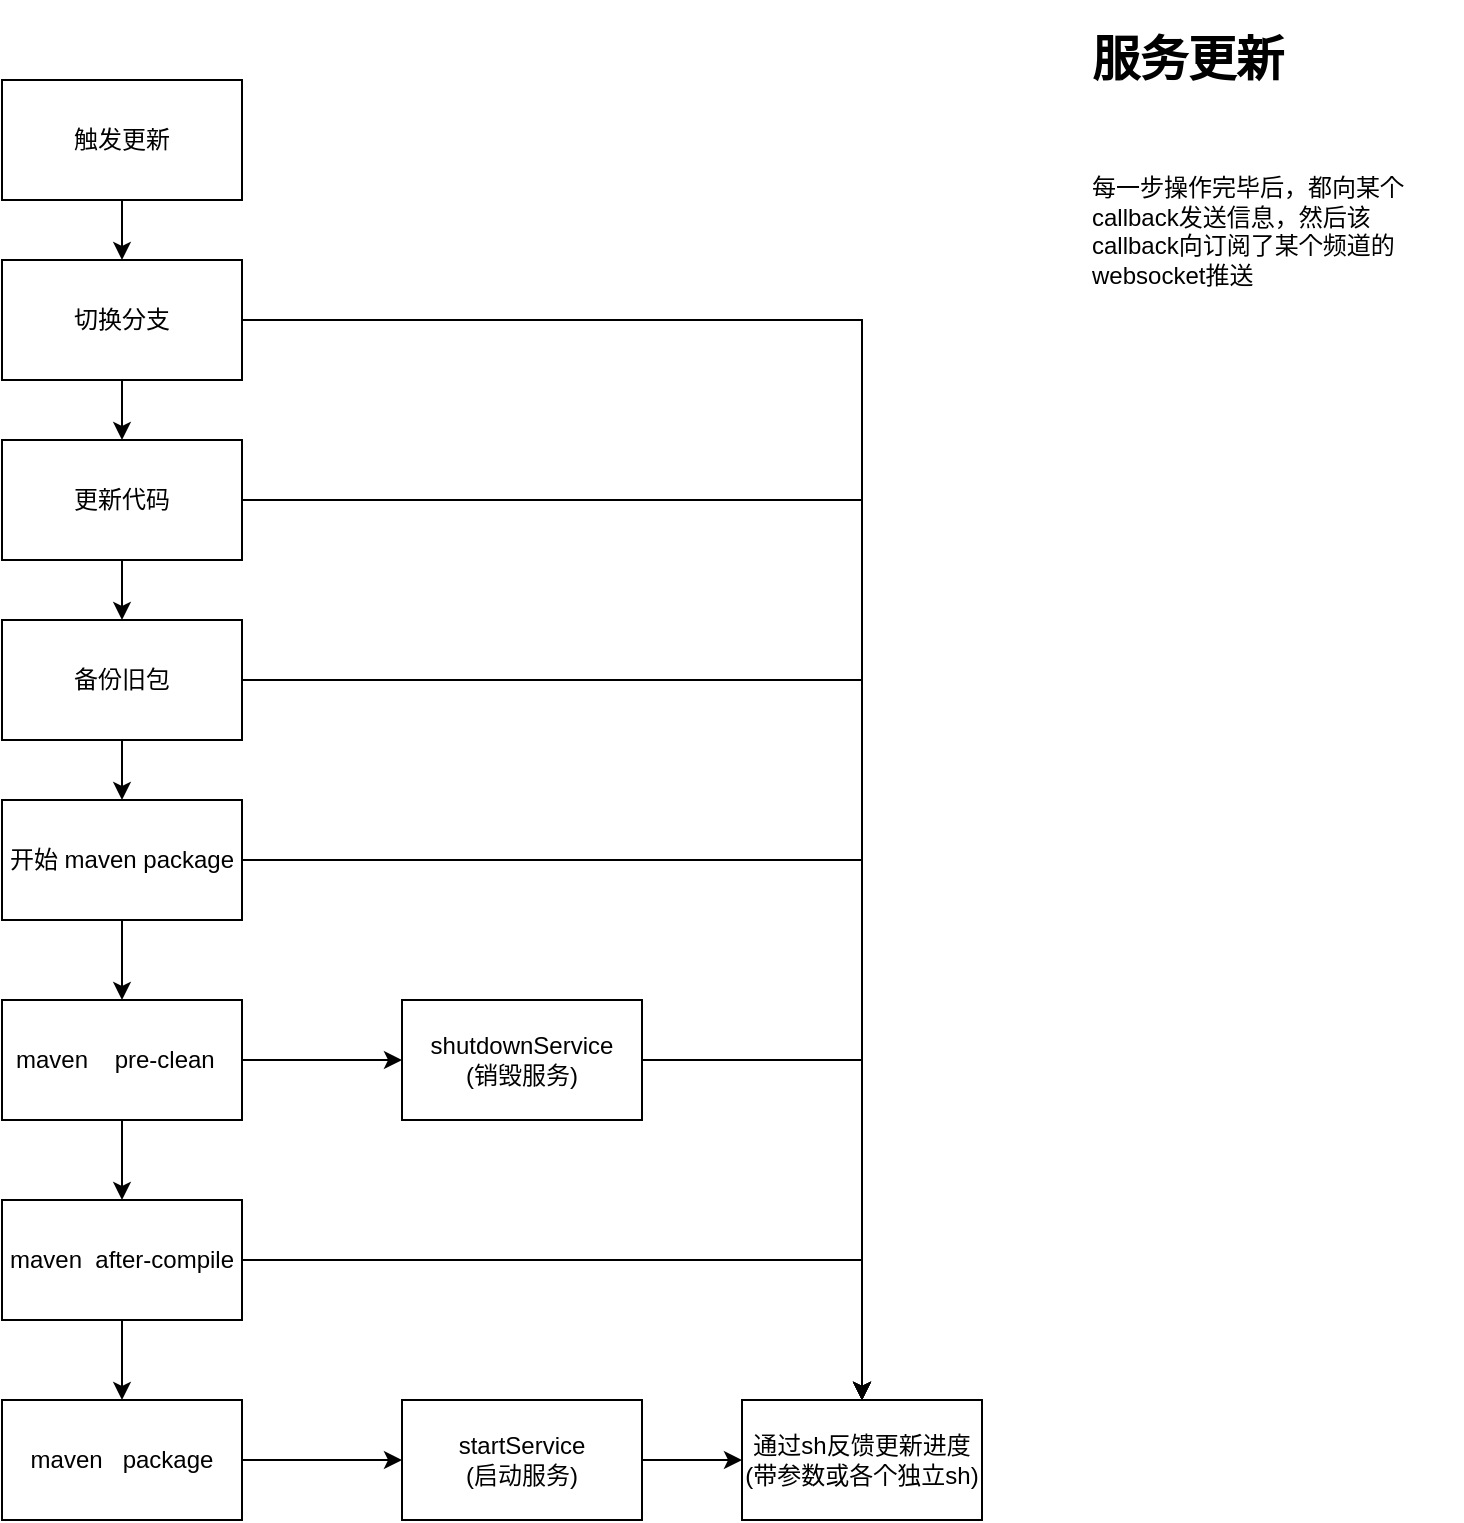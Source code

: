 <mxfile version="15.0.3" type="github">
  <diagram id="eo_GGgahoDLmR3U6zA01" name="第 1 页">
    <mxGraphModel dx="1422" dy="785" grid="1" gridSize="10" guides="1" tooltips="1" connect="1" arrows="1" fold="1" page="1" pageScale="1" pageWidth="827" pageHeight="1169" math="0" shadow="0">
      <root>
        <mxCell id="0" />
        <mxCell id="1" parent="0" />
        <mxCell id="VzYPXY8kiI31uvgJ_dXs-4" value="" style="edgeStyle=orthogonalEdgeStyle;rounded=0;orthogonalLoop=1;jettySize=auto;html=1;" edge="1" parent="1" source="VzYPXY8kiI31uvgJ_dXs-1" target="VzYPXY8kiI31uvgJ_dXs-3">
          <mxGeometry relative="1" as="geometry" />
        </mxCell>
        <mxCell id="VzYPXY8kiI31uvgJ_dXs-1" value="触发更新" style="rounded=0;whiteSpace=wrap;html=1;" vertex="1" parent="1">
          <mxGeometry x="80" y="50" width="120" height="60" as="geometry" />
        </mxCell>
        <mxCell id="VzYPXY8kiI31uvgJ_dXs-2" value="&lt;h1&gt;服务更新&lt;/h1&gt;&lt;div&gt;&lt;br&gt;&lt;/div&gt;&lt;p&gt;每一步操作完毕后，都向某个callback发送信息，然后该callback向订阅了某个频道的websocket推送&lt;/p&gt;&lt;p&gt;&lt;br&gt;&lt;/p&gt;" style="text;html=1;strokeColor=none;fillColor=none;spacing=5;spacingTop=-20;whiteSpace=wrap;overflow=hidden;rounded=0;" vertex="1" parent="1">
          <mxGeometry x="620" y="20" width="190" height="140" as="geometry" />
        </mxCell>
        <mxCell id="VzYPXY8kiI31uvgJ_dXs-6" value="" style="edgeStyle=orthogonalEdgeStyle;rounded=0;orthogonalLoop=1;jettySize=auto;html=1;" edge="1" parent="1" source="VzYPXY8kiI31uvgJ_dXs-3" target="VzYPXY8kiI31uvgJ_dXs-5">
          <mxGeometry relative="1" as="geometry" />
        </mxCell>
        <mxCell id="VzYPXY8kiI31uvgJ_dXs-23" style="edgeStyle=orthogonalEdgeStyle;rounded=0;orthogonalLoop=1;jettySize=auto;html=1;entryX=0.5;entryY=0;entryDx=0;entryDy=0;" edge="1" parent="1" source="VzYPXY8kiI31uvgJ_dXs-3" target="VzYPXY8kiI31uvgJ_dXs-21">
          <mxGeometry relative="1" as="geometry" />
        </mxCell>
        <mxCell id="VzYPXY8kiI31uvgJ_dXs-3" value="切换分支" style="rounded=0;whiteSpace=wrap;html=1;" vertex="1" parent="1">
          <mxGeometry x="80" y="140" width="120" height="60" as="geometry" />
        </mxCell>
        <mxCell id="VzYPXY8kiI31uvgJ_dXs-8" value="" style="edgeStyle=orthogonalEdgeStyle;rounded=0;orthogonalLoop=1;jettySize=auto;html=1;" edge="1" parent="1" source="VzYPXY8kiI31uvgJ_dXs-5" target="VzYPXY8kiI31uvgJ_dXs-7">
          <mxGeometry relative="1" as="geometry" />
        </mxCell>
        <mxCell id="VzYPXY8kiI31uvgJ_dXs-24" style="edgeStyle=orthogonalEdgeStyle;rounded=0;orthogonalLoop=1;jettySize=auto;html=1;" edge="1" parent="1" source="VzYPXY8kiI31uvgJ_dXs-5" target="VzYPXY8kiI31uvgJ_dXs-21">
          <mxGeometry relative="1" as="geometry" />
        </mxCell>
        <mxCell id="VzYPXY8kiI31uvgJ_dXs-5" value="更新代码" style="whiteSpace=wrap;html=1;rounded=0;" vertex="1" parent="1">
          <mxGeometry x="80" y="230" width="120" height="60" as="geometry" />
        </mxCell>
        <mxCell id="VzYPXY8kiI31uvgJ_dXs-10" value="" style="edgeStyle=orthogonalEdgeStyle;rounded=0;orthogonalLoop=1;jettySize=auto;html=1;" edge="1" parent="1" source="VzYPXY8kiI31uvgJ_dXs-7" target="VzYPXY8kiI31uvgJ_dXs-9">
          <mxGeometry relative="1" as="geometry" />
        </mxCell>
        <mxCell id="VzYPXY8kiI31uvgJ_dXs-25" style="edgeStyle=orthogonalEdgeStyle;rounded=0;orthogonalLoop=1;jettySize=auto;html=1;entryX=0.5;entryY=0;entryDx=0;entryDy=0;" edge="1" parent="1" source="VzYPXY8kiI31uvgJ_dXs-7" target="VzYPXY8kiI31uvgJ_dXs-21">
          <mxGeometry relative="1" as="geometry" />
        </mxCell>
        <mxCell id="VzYPXY8kiI31uvgJ_dXs-7" value="备份旧包" style="whiteSpace=wrap;html=1;rounded=0;" vertex="1" parent="1">
          <mxGeometry x="80" y="320" width="120" height="60" as="geometry" />
        </mxCell>
        <mxCell id="VzYPXY8kiI31uvgJ_dXs-12" value="" style="edgeStyle=orthogonalEdgeStyle;rounded=0;orthogonalLoop=1;jettySize=auto;html=1;" edge="1" parent="1" source="VzYPXY8kiI31uvgJ_dXs-9" target="VzYPXY8kiI31uvgJ_dXs-11">
          <mxGeometry relative="1" as="geometry" />
        </mxCell>
        <mxCell id="VzYPXY8kiI31uvgJ_dXs-26" style="edgeStyle=orthogonalEdgeStyle;rounded=0;orthogonalLoop=1;jettySize=auto;html=1;entryX=0.5;entryY=0;entryDx=0;entryDy=0;" edge="1" parent="1" source="VzYPXY8kiI31uvgJ_dXs-9" target="VzYPXY8kiI31uvgJ_dXs-21">
          <mxGeometry relative="1" as="geometry" />
        </mxCell>
        <mxCell id="VzYPXY8kiI31uvgJ_dXs-9" value="开始 maven package" style="whiteSpace=wrap;html=1;rounded=0;" vertex="1" parent="1">
          <mxGeometry x="80" y="410" width="120" height="60" as="geometry" />
        </mxCell>
        <mxCell id="VzYPXY8kiI31uvgJ_dXs-14" value="" style="edgeStyle=orthogonalEdgeStyle;rounded=0;orthogonalLoop=1;jettySize=auto;html=1;" edge="1" parent="1" source="VzYPXY8kiI31uvgJ_dXs-11" target="VzYPXY8kiI31uvgJ_dXs-13">
          <mxGeometry relative="1" as="geometry" />
        </mxCell>
        <mxCell id="VzYPXY8kiI31uvgJ_dXs-18" value="" style="edgeStyle=orthogonalEdgeStyle;rounded=0;orthogonalLoop=1;jettySize=auto;html=1;" edge="1" parent="1" source="VzYPXY8kiI31uvgJ_dXs-11" target="VzYPXY8kiI31uvgJ_dXs-17">
          <mxGeometry relative="1" as="geometry" />
        </mxCell>
        <mxCell id="VzYPXY8kiI31uvgJ_dXs-11" value="maven&amp;nbsp; &amp;nbsp; pre-clean&amp;nbsp;&amp;nbsp;" style="whiteSpace=wrap;html=1;rounded=0;" vertex="1" parent="1">
          <mxGeometry x="80" y="510" width="120" height="60" as="geometry" />
        </mxCell>
        <mxCell id="VzYPXY8kiI31uvgJ_dXs-16" value="" style="edgeStyle=orthogonalEdgeStyle;rounded=0;orthogonalLoop=1;jettySize=auto;html=1;" edge="1" parent="1" source="VzYPXY8kiI31uvgJ_dXs-13" target="VzYPXY8kiI31uvgJ_dXs-15">
          <mxGeometry relative="1" as="geometry" />
        </mxCell>
        <mxCell id="VzYPXY8kiI31uvgJ_dXs-29" style="edgeStyle=orthogonalEdgeStyle;rounded=0;orthogonalLoop=1;jettySize=auto;html=1;" edge="1" parent="1" source="VzYPXY8kiI31uvgJ_dXs-13" target="VzYPXY8kiI31uvgJ_dXs-21">
          <mxGeometry relative="1" as="geometry" />
        </mxCell>
        <mxCell id="VzYPXY8kiI31uvgJ_dXs-13" value="maven&amp;nbsp; after-compile" style="whiteSpace=wrap;html=1;rounded=0;" vertex="1" parent="1">
          <mxGeometry x="80" y="610" width="120" height="60" as="geometry" />
        </mxCell>
        <mxCell id="VzYPXY8kiI31uvgJ_dXs-20" value="" style="edgeStyle=orthogonalEdgeStyle;rounded=0;orthogonalLoop=1;jettySize=auto;html=1;" edge="1" parent="1" source="VzYPXY8kiI31uvgJ_dXs-15" target="VzYPXY8kiI31uvgJ_dXs-19">
          <mxGeometry relative="1" as="geometry" />
        </mxCell>
        <mxCell id="VzYPXY8kiI31uvgJ_dXs-15" value="maven&amp;nbsp; &amp;nbsp;package" style="whiteSpace=wrap;html=1;rounded=0;" vertex="1" parent="1">
          <mxGeometry x="80" y="710" width="120" height="60" as="geometry" />
        </mxCell>
        <mxCell id="VzYPXY8kiI31uvgJ_dXs-27" style="edgeStyle=orthogonalEdgeStyle;rounded=0;orthogonalLoop=1;jettySize=auto;html=1;entryX=0.5;entryY=0;entryDx=0;entryDy=0;" edge="1" parent="1" source="VzYPXY8kiI31uvgJ_dXs-17" target="VzYPXY8kiI31uvgJ_dXs-21">
          <mxGeometry relative="1" as="geometry" />
        </mxCell>
        <mxCell id="VzYPXY8kiI31uvgJ_dXs-17" value="shutdownService&lt;br&gt;(销毁服务)" style="whiteSpace=wrap;html=1;rounded=0;" vertex="1" parent="1">
          <mxGeometry x="280" y="510" width="120" height="60" as="geometry" />
        </mxCell>
        <mxCell id="VzYPXY8kiI31uvgJ_dXs-28" style="edgeStyle=orthogonalEdgeStyle;rounded=0;orthogonalLoop=1;jettySize=auto;html=1;" edge="1" parent="1" source="VzYPXY8kiI31uvgJ_dXs-19" target="VzYPXY8kiI31uvgJ_dXs-21">
          <mxGeometry relative="1" as="geometry" />
        </mxCell>
        <mxCell id="VzYPXY8kiI31uvgJ_dXs-19" value="startService&lt;br&gt;(启动服务)" style="whiteSpace=wrap;html=1;rounded=0;" vertex="1" parent="1">
          <mxGeometry x="280" y="710" width="120" height="60" as="geometry" />
        </mxCell>
        <mxCell id="VzYPXY8kiI31uvgJ_dXs-21" value="通过sh反馈更新进度&lt;br&gt;(带参数或各个独立sh)" style="whiteSpace=wrap;html=1;rounded=0;" vertex="1" parent="1">
          <mxGeometry x="450" y="710" width="120" height="60" as="geometry" />
        </mxCell>
      </root>
    </mxGraphModel>
  </diagram>
</mxfile>
